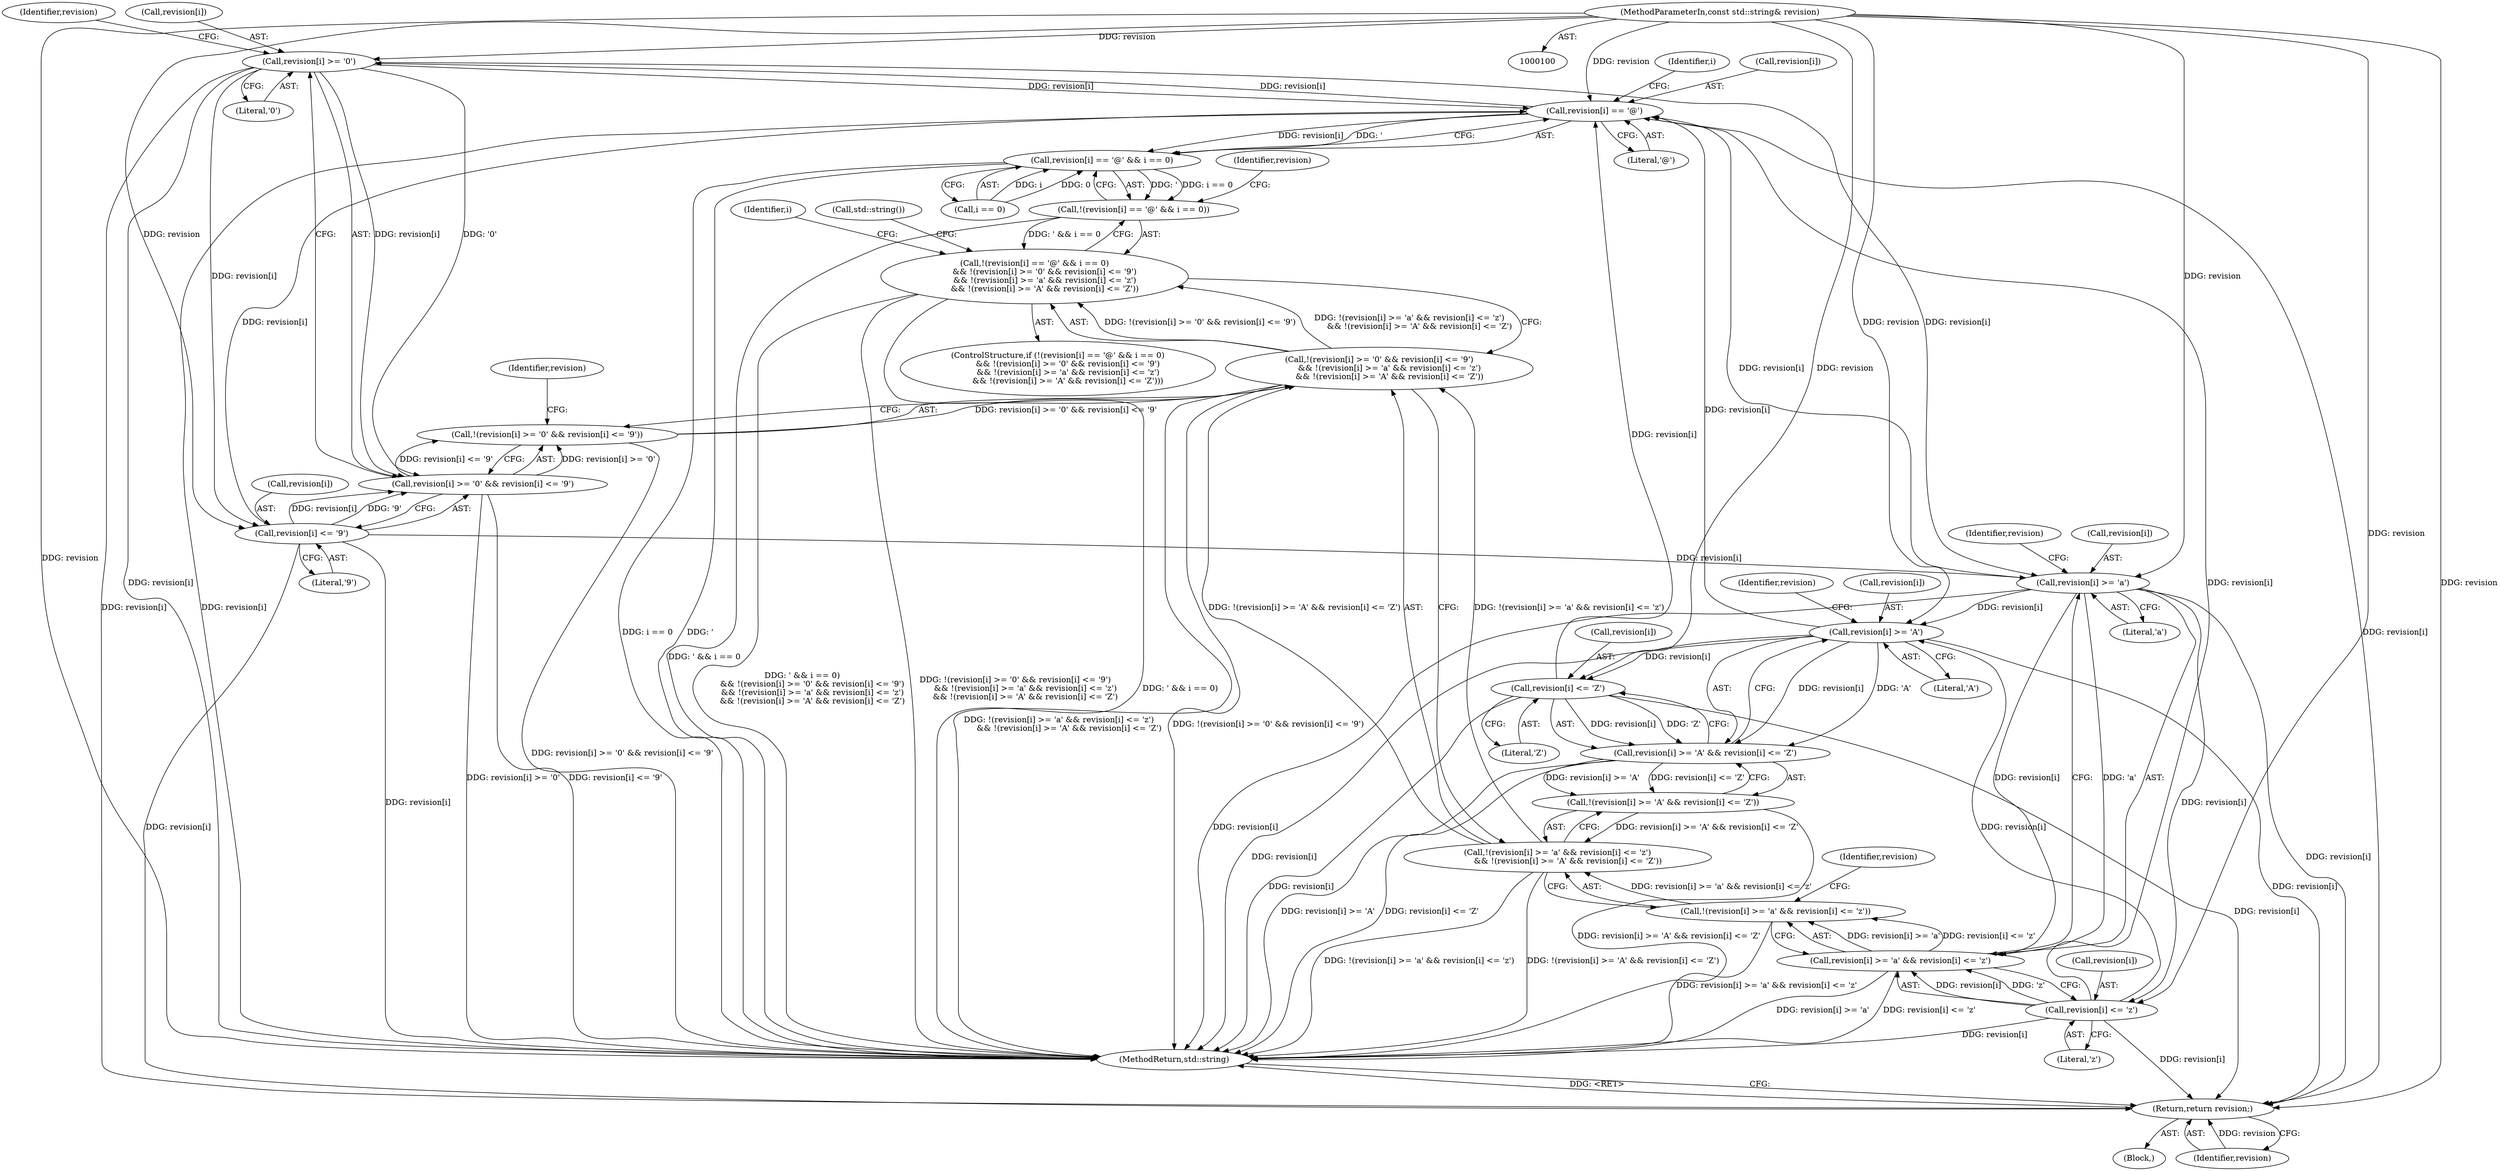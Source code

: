 digraph "1_Chrome_eea3300239f0b53e172a320eb8de59d0bea65f27_12@array" {
"1000129" [label="(Call,revision[i] >= '0')"];
"1000118" [label="(Call,revision[i] == '@')"];
"1000129" [label="(Call,revision[i] >= '0')"];
"1000101" [label="(MethodParameterIn,const std::string& revision)"];
"1000159" [label="(Call,revision[i] <= 'Z')"];
"1000154" [label="(Call,revision[i] >= 'A')"];
"1000147" [label="(Call,revision[i] <= 'z')"];
"1000142" [label="(Call,revision[i] >= 'a')"];
"1000134" [label="(Call,revision[i] <= '9')"];
"1000117" [label="(Call,revision[i] == '@' && i == 0)"];
"1000116" [label="(Call,!(revision[i] == '@' && i == 0))"];
"1000115" [label="(Call,!(revision[i] == '@' && i == 0)\n        && !(revision[i] >= '0' && revision[i] <= '9')\n        && !(revision[i] >= 'a' && revision[i] <= 'z')\n        && !(revision[i] >= 'A' && revision[i] <= 'Z'))"];
"1000128" [label="(Call,revision[i] >= '0' && revision[i] <= '9')"];
"1000127" [label="(Call,!(revision[i] >= '0' && revision[i] <= '9'))"];
"1000126" [label="(Call,!(revision[i] >= '0' && revision[i] <= '9')\n        && !(revision[i] >= 'a' && revision[i] <= 'z')\n        && !(revision[i] >= 'A' && revision[i] <= 'Z'))"];
"1000141" [label="(Call,revision[i] >= 'a' && revision[i] <= 'z')"];
"1000140" [label="(Call,!(revision[i] >= 'a' && revision[i] <= 'z'))"];
"1000139" [label="(Call,!(revision[i] >= 'a' && revision[i] <= 'z')\n        && !(revision[i] >= 'A' && revision[i] <= 'Z'))"];
"1000153" [label="(Call,revision[i] >= 'A' && revision[i] <= 'Z')"];
"1000152" [label="(Call,!(revision[i] >= 'A' && revision[i] <= 'Z'))"];
"1000167" [label="(Return,return revision;)"];
"1000124" [label="(Identifier,i)"];
"1000141" [label="(Call,revision[i] >= 'a' && revision[i] <= 'z')"];
"1000149" [label="(Identifier,revision)"];
"1000102" [label="(Block,)"];
"1000151" [label="(Literal,'z')"];
"1000126" [label="(Call,!(revision[i] >= '0' && revision[i] <= '9')\n        && !(revision[i] >= 'a' && revision[i] <= 'z')\n        && !(revision[i] >= 'A' && revision[i] <= 'Z'))"];
"1000147" [label="(Call,revision[i] <= 'z')"];
"1000153" [label="(Call,revision[i] >= 'A' && revision[i] <= 'Z')"];
"1000167" [label="(Return,return revision;)"];
"1000160" [label="(Call,revision[i])"];
"1000146" [label="(Literal,'a')"];
"1000129" [label="(Call,revision[i] >= '0')"];
"1000156" [label="(Identifier,revision)"];
"1000122" [label="(Literal,'@')"];
"1000101" [label="(MethodParameterIn,const std::string& revision)"];
"1000127" [label="(Call,!(revision[i] >= '0' && revision[i] <= '9'))"];
"1000152" [label="(Call,!(revision[i] >= 'A' && revision[i] <= 'Z'))"];
"1000118" [label="(Call,revision[i] == '@')"];
"1000119" [label="(Call,revision[i])"];
"1000112" [label="(Identifier,i)"];
"1000139" [label="(Call,!(revision[i] >= 'a' && revision[i] <= 'z')\n        && !(revision[i] >= 'A' && revision[i] <= 'Z'))"];
"1000114" [label="(ControlStructure,if (!(revision[i] == '@' && i == 0)\n        && !(revision[i] >= '0' && revision[i] <= '9')\n        && !(revision[i] >= 'a' && revision[i] <= 'z')\n        && !(revision[i] >= 'A' && revision[i] <= 'Z')))"];
"1000159" [label="(Call,revision[i] <= 'Z')"];
"1000163" [label="(Literal,'Z')"];
"1000161" [label="(Identifier,revision)"];
"1000143" [label="(Call,revision[i])"];
"1000115" [label="(Call,!(revision[i] == '@' && i == 0)\n        && !(revision[i] >= '0' && revision[i] <= '9')\n        && !(revision[i] >= 'a' && revision[i] <= 'z')\n        && !(revision[i] >= 'A' && revision[i] <= 'Z'))"];
"1000136" [label="(Identifier,revision)"];
"1000131" [label="(Identifier,revision)"];
"1000166" [label="(Call,std::string())"];
"1000148" [label="(Call,revision[i])"];
"1000128" [label="(Call,revision[i] >= '0' && revision[i] <= '9')"];
"1000133" [label="(Literal,'0')"];
"1000158" [label="(Literal,'A')"];
"1000155" [label="(Call,revision[i])"];
"1000138" [label="(Literal,'9')"];
"1000116" [label="(Call,!(revision[i] == '@' && i == 0))"];
"1000123" [label="(Call,i == 0)"];
"1000134" [label="(Call,revision[i] <= '9')"];
"1000169" [label="(MethodReturn,std::string)"];
"1000154" [label="(Call,revision[i] >= 'A')"];
"1000140" [label="(Call,!(revision[i] >= 'a' && revision[i] <= 'z'))"];
"1000142" [label="(Call,revision[i] >= 'a')"];
"1000135" [label="(Call,revision[i])"];
"1000117" [label="(Call,revision[i] == '@' && i == 0)"];
"1000168" [label="(Identifier,revision)"];
"1000144" [label="(Identifier,revision)"];
"1000130" [label="(Call,revision[i])"];
"1000129" -> "1000128"  [label="AST: "];
"1000129" -> "1000133"  [label="CFG: "];
"1000130" -> "1000129"  [label="AST: "];
"1000133" -> "1000129"  [label="AST: "];
"1000136" -> "1000129"  [label="CFG: "];
"1000128" -> "1000129"  [label="CFG: "];
"1000129" -> "1000169"  [label="DDG: revision[i]"];
"1000129" -> "1000118"  [label="DDG: revision[i]"];
"1000129" -> "1000128"  [label="DDG: revision[i]"];
"1000129" -> "1000128"  [label="DDG: '0'"];
"1000118" -> "1000129"  [label="DDG: revision[i]"];
"1000101" -> "1000129"  [label="DDG: revision"];
"1000129" -> "1000134"  [label="DDG: revision[i]"];
"1000129" -> "1000142"  [label="DDG: revision[i]"];
"1000129" -> "1000167"  [label="DDG: revision[i]"];
"1000118" -> "1000117"  [label="AST: "];
"1000118" -> "1000122"  [label="CFG: "];
"1000119" -> "1000118"  [label="AST: "];
"1000122" -> "1000118"  [label="AST: "];
"1000124" -> "1000118"  [label="CFG: "];
"1000117" -> "1000118"  [label="CFG: "];
"1000118" -> "1000169"  [label="DDG: revision[i]"];
"1000118" -> "1000117"  [label="DDG: revision[i]"];
"1000118" -> "1000117"  [label="DDG: '"];
"1000159" -> "1000118"  [label="DDG: revision[i]"];
"1000154" -> "1000118"  [label="DDG: revision[i]"];
"1000147" -> "1000118"  [label="DDG: revision[i]"];
"1000142" -> "1000118"  [label="DDG: revision[i]"];
"1000134" -> "1000118"  [label="DDG: revision[i]"];
"1000101" -> "1000118"  [label="DDG: revision"];
"1000118" -> "1000167"  [label="DDG: revision[i]"];
"1000101" -> "1000100"  [label="AST: "];
"1000101" -> "1000169"  [label="DDG: revision"];
"1000101" -> "1000134"  [label="DDG: revision"];
"1000101" -> "1000142"  [label="DDG: revision"];
"1000101" -> "1000147"  [label="DDG: revision"];
"1000101" -> "1000154"  [label="DDG: revision"];
"1000101" -> "1000159"  [label="DDG: revision"];
"1000101" -> "1000167"  [label="DDG: revision"];
"1000159" -> "1000153"  [label="AST: "];
"1000159" -> "1000163"  [label="CFG: "];
"1000160" -> "1000159"  [label="AST: "];
"1000163" -> "1000159"  [label="AST: "];
"1000153" -> "1000159"  [label="CFG: "];
"1000159" -> "1000169"  [label="DDG: revision[i]"];
"1000159" -> "1000153"  [label="DDG: revision[i]"];
"1000159" -> "1000153"  [label="DDG: 'Z'"];
"1000154" -> "1000159"  [label="DDG: revision[i]"];
"1000159" -> "1000167"  [label="DDG: revision[i]"];
"1000154" -> "1000153"  [label="AST: "];
"1000154" -> "1000158"  [label="CFG: "];
"1000155" -> "1000154"  [label="AST: "];
"1000158" -> "1000154"  [label="AST: "];
"1000161" -> "1000154"  [label="CFG: "];
"1000153" -> "1000154"  [label="CFG: "];
"1000154" -> "1000169"  [label="DDG: revision[i]"];
"1000154" -> "1000153"  [label="DDG: revision[i]"];
"1000154" -> "1000153"  [label="DDG: 'A'"];
"1000147" -> "1000154"  [label="DDG: revision[i]"];
"1000142" -> "1000154"  [label="DDG: revision[i]"];
"1000154" -> "1000167"  [label="DDG: revision[i]"];
"1000147" -> "1000141"  [label="AST: "];
"1000147" -> "1000151"  [label="CFG: "];
"1000148" -> "1000147"  [label="AST: "];
"1000151" -> "1000147"  [label="AST: "];
"1000141" -> "1000147"  [label="CFG: "];
"1000147" -> "1000169"  [label="DDG: revision[i]"];
"1000147" -> "1000141"  [label="DDG: revision[i]"];
"1000147" -> "1000141"  [label="DDG: 'z'"];
"1000142" -> "1000147"  [label="DDG: revision[i]"];
"1000147" -> "1000167"  [label="DDG: revision[i]"];
"1000142" -> "1000141"  [label="AST: "];
"1000142" -> "1000146"  [label="CFG: "];
"1000143" -> "1000142"  [label="AST: "];
"1000146" -> "1000142"  [label="AST: "];
"1000149" -> "1000142"  [label="CFG: "];
"1000141" -> "1000142"  [label="CFG: "];
"1000142" -> "1000169"  [label="DDG: revision[i]"];
"1000142" -> "1000141"  [label="DDG: revision[i]"];
"1000142" -> "1000141"  [label="DDG: 'a'"];
"1000134" -> "1000142"  [label="DDG: revision[i]"];
"1000142" -> "1000167"  [label="DDG: revision[i]"];
"1000134" -> "1000128"  [label="AST: "];
"1000134" -> "1000138"  [label="CFG: "];
"1000135" -> "1000134"  [label="AST: "];
"1000138" -> "1000134"  [label="AST: "];
"1000128" -> "1000134"  [label="CFG: "];
"1000134" -> "1000169"  [label="DDG: revision[i]"];
"1000134" -> "1000128"  [label="DDG: revision[i]"];
"1000134" -> "1000128"  [label="DDG: '9'"];
"1000134" -> "1000167"  [label="DDG: revision[i]"];
"1000117" -> "1000116"  [label="AST: "];
"1000117" -> "1000123"  [label="CFG: "];
"1000123" -> "1000117"  [label="AST: "];
"1000116" -> "1000117"  [label="CFG: "];
"1000117" -> "1000169"  [label="DDG: '"];
"1000117" -> "1000169"  [label="DDG: i == 0"];
"1000117" -> "1000116"  [label="DDG: '"];
"1000117" -> "1000116"  [label="DDG: i == 0"];
"1000123" -> "1000117"  [label="DDG: i"];
"1000123" -> "1000117"  [label="DDG: 0"];
"1000116" -> "1000115"  [label="AST: "];
"1000131" -> "1000116"  [label="CFG: "];
"1000115" -> "1000116"  [label="CFG: "];
"1000116" -> "1000169"  [label="DDG: ' && i == 0"];
"1000116" -> "1000115"  [label="DDG: ' && i == 0"];
"1000115" -> "1000114"  [label="AST: "];
"1000115" -> "1000126"  [label="CFG: "];
"1000126" -> "1000115"  [label="AST: "];
"1000166" -> "1000115"  [label="CFG: "];
"1000112" -> "1000115"  [label="CFG: "];
"1000115" -> "1000169"  [label="DDG: ' && i == 0)\n        && !(revision[i] >= '0' && revision[i] <= '9')\n        && !(revision[i] >= 'a' && revision[i] <= 'z')\n        && !(revision[i] >= 'A' && revision[i] <= 'Z')"];
"1000115" -> "1000169"  [label="DDG: !(revision[i] >= '0' && revision[i] <= '9')\n        && !(revision[i] >= 'a' && revision[i] <= 'z')\n        && !(revision[i] >= 'A' && revision[i] <= 'Z')"];
"1000115" -> "1000169"  [label="DDG: ' && i == 0)"];
"1000126" -> "1000115"  [label="DDG: !(revision[i] >= '0' && revision[i] <= '9')"];
"1000126" -> "1000115"  [label="DDG: !(revision[i] >= 'a' && revision[i] <= 'z')\n        && !(revision[i] >= 'A' && revision[i] <= 'Z')"];
"1000128" -> "1000127"  [label="AST: "];
"1000127" -> "1000128"  [label="CFG: "];
"1000128" -> "1000169"  [label="DDG: revision[i] >= '0'"];
"1000128" -> "1000169"  [label="DDG: revision[i] <= '9'"];
"1000128" -> "1000127"  [label="DDG: revision[i] >= '0'"];
"1000128" -> "1000127"  [label="DDG: revision[i] <= '9'"];
"1000127" -> "1000126"  [label="AST: "];
"1000144" -> "1000127"  [label="CFG: "];
"1000126" -> "1000127"  [label="CFG: "];
"1000127" -> "1000169"  [label="DDG: revision[i] >= '0' && revision[i] <= '9'"];
"1000127" -> "1000126"  [label="DDG: revision[i] >= '0' && revision[i] <= '9'"];
"1000126" -> "1000139"  [label="CFG: "];
"1000139" -> "1000126"  [label="AST: "];
"1000126" -> "1000169"  [label="DDG: !(revision[i] >= 'a' && revision[i] <= 'z')\n        && !(revision[i] >= 'A' && revision[i] <= 'Z')"];
"1000126" -> "1000169"  [label="DDG: !(revision[i] >= '0' && revision[i] <= '9')"];
"1000139" -> "1000126"  [label="DDG: !(revision[i] >= 'a' && revision[i] <= 'z')"];
"1000139" -> "1000126"  [label="DDG: !(revision[i] >= 'A' && revision[i] <= 'Z')"];
"1000141" -> "1000140"  [label="AST: "];
"1000140" -> "1000141"  [label="CFG: "];
"1000141" -> "1000169"  [label="DDG: revision[i] >= 'a'"];
"1000141" -> "1000169"  [label="DDG: revision[i] <= 'z'"];
"1000141" -> "1000140"  [label="DDG: revision[i] >= 'a'"];
"1000141" -> "1000140"  [label="DDG: revision[i] <= 'z'"];
"1000140" -> "1000139"  [label="AST: "];
"1000156" -> "1000140"  [label="CFG: "];
"1000139" -> "1000140"  [label="CFG: "];
"1000140" -> "1000169"  [label="DDG: revision[i] >= 'a' && revision[i] <= 'z'"];
"1000140" -> "1000139"  [label="DDG: revision[i] >= 'a' && revision[i] <= 'z'"];
"1000139" -> "1000152"  [label="CFG: "];
"1000152" -> "1000139"  [label="AST: "];
"1000139" -> "1000169"  [label="DDG: !(revision[i] >= 'a' && revision[i] <= 'z')"];
"1000139" -> "1000169"  [label="DDG: !(revision[i] >= 'A' && revision[i] <= 'Z')"];
"1000152" -> "1000139"  [label="DDG: revision[i] >= 'A' && revision[i] <= 'Z'"];
"1000153" -> "1000152"  [label="AST: "];
"1000152" -> "1000153"  [label="CFG: "];
"1000153" -> "1000169"  [label="DDG: revision[i] >= 'A'"];
"1000153" -> "1000169"  [label="DDG: revision[i] <= 'Z'"];
"1000153" -> "1000152"  [label="DDG: revision[i] >= 'A'"];
"1000153" -> "1000152"  [label="DDG: revision[i] <= 'Z'"];
"1000152" -> "1000169"  [label="DDG: revision[i] >= 'A' && revision[i] <= 'Z'"];
"1000167" -> "1000102"  [label="AST: "];
"1000167" -> "1000168"  [label="CFG: "];
"1000168" -> "1000167"  [label="AST: "];
"1000169" -> "1000167"  [label="CFG: "];
"1000167" -> "1000169"  [label="DDG: <RET>"];
"1000168" -> "1000167"  [label="DDG: revision"];
}
